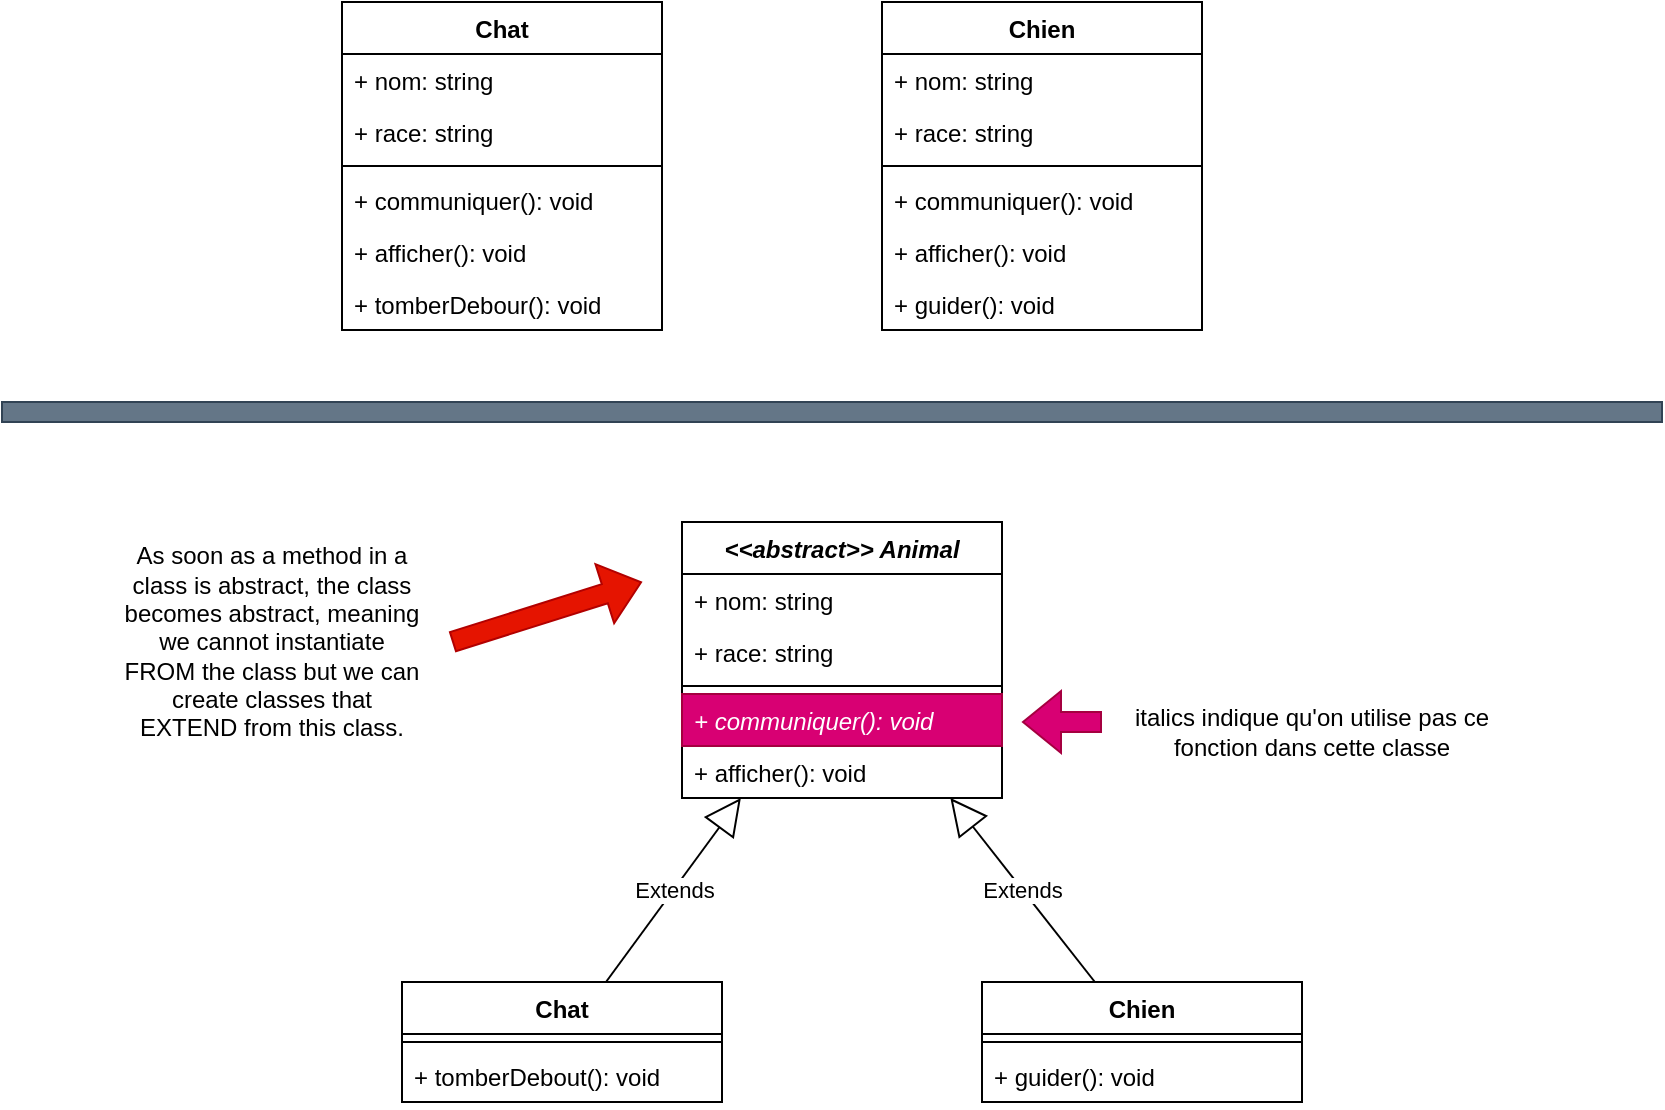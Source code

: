 <mxfile version="24.5.3" type="device">
  <diagram name="Page-1" id="17W-fzsKoSyOeLA29FDE">
    <mxGraphModel dx="1083" dy="806" grid="1" gridSize="10" guides="1" tooltips="1" connect="1" arrows="1" fold="1" page="1" pageScale="1" pageWidth="850" pageHeight="1100" math="0" shadow="0">
      <root>
        <mxCell id="0" />
        <mxCell id="1" parent="0" />
        <mxCell id="AivY4natIWZgNsMVjWyY-5" value="Chat" style="swimlane;fontStyle=1;align=center;verticalAlign=top;childLayout=stackLayout;horizontal=1;startSize=26;horizontalStack=0;resizeParent=1;resizeParentMax=0;resizeLast=0;collapsible=1;marginBottom=0;whiteSpace=wrap;html=1;" parent="1" vertex="1">
          <mxGeometry x="180" y="130" width="160" height="164" as="geometry" />
        </mxCell>
        <mxCell id="AivY4natIWZgNsMVjWyY-6" value="+ nom: string" style="text;strokeColor=none;fillColor=none;align=left;verticalAlign=top;spacingLeft=4;spacingRight=4;overflow=hidden;rotatable=0;points=[[0,0.5],[1,0.5]];portConstraint=eastwest;whiteSpace=wrap;html=1;" parent="AivY4natIWZgNsMVjWyY-5" vertex="1">
          <mxGeometry y="26" width="160" height="26" as="geometry" />
        </mxCell>
        <mxCell id="AivY4natIWZgNsMVjWyY-9" value="+ race: string" style="text;strokeColor=none;fillColor=none;align=left;verticalAlign=top;spacingLeft=4;spacingRight=4;overflow=hidden;rotatable=0;points=[[0,0.5],[1,0.5]];portConstraint=eastwest;whiteSpace=wrap;html=1;" parent="AivY4natIWZgNsMVjWyY-5" vertex="1">
          <mxGeometry y="52" width="160" height="26" as="geometry" />
        </mxCell>
        <mxCell id="AivY4natIWZgNsMVjWyY-7" value="" style="line;strokeWidth=1;fillColor=none;align=left;verticalAlign=middle;spacingTop=-1;spacingLeft=3;spacingRight=3;rotatable=0;labelPosition=right;points=[];portConstraint=eastwest;strokeColor=inherit;" parent="AivY4natIWZgNsMVjWyY-5" vertex="1">
          <mxGeometry y="78" width="160" height="8" as="geometry" />
        </mxCell>
        <mxCell id="AivY4natIWZgNsMVjWyY-8" value="+ communiquer(): void" style="text;strokeColor=none;fillColor=none;align=left;verticalAlign=top;spacingLeft=4;spacingRight=4;overflow=hidden;rotatable=0;points=[[0,0.5],[1,0.5]];portConstraint=eastwest;whiteSpace=wrap;html=1;" parent="AivY4natIWZgNsMVjWyY-5" vertex="1">
          <mxGeometry y="86" width="160" height="26" as="geometry" />
        </mxCell>
        <mxCell id="AivY4natIWZgNsMVjWyY-10" value="+ afficher(): void" style="text;strokeColor=none;fillColor=none;align=left;verticalAlign=top;spacingLeft=4;spacingRight=4;overflow=hidden;rotatable=0;points=[[0,0.5],[1,0.5]];portConstraint=eastwest;whiteSpace=wrap;html=1;" parent="AivY4natIWZgNsMVjWyY-5" vertex="1">
          <mxGeometry y="112" width="160" height="26" as="geometry" />
        </mxCell>
        <mxCell id="AivY4natIWZgNsMVjWyY-47" value="+ tomberDebour(): void" style="text;strokeColor=none;fillColor=none;align=left;verticalAlign=top;spacingLeft=4;spacingRight=4;overflow=hidden;rotatable=0;points=[[0,0.5],[1,0.5]];portConstraint=eastwest;whiteSpace=wrap;html=1;" parent="AivY4natIWZgNsMVjWyY-5" vertex="1">
          <mxGeometry y="138" width="160" height="26" as="geometry" />
        </mxCell>
        <mxCell id="AivY4natIWZgNsMVjWyY-11" value="Chien" style="swimlane;fontStyle=1;align=center;verticalAlign=top;childLayout=stackLayout;horizontal=1;startSize=26;horizontalStack=0;resizeParent=1;resizeParentMax=0;resizeLast=0;collapsible=1;marginBottom=0;whiteSpace=wrap;html=1;" parent="1" vertex="1">
          <mxGeometry x="450" y="130" width="160" height="164" as="geometry" />
        </mxCell>
        <mxCell id="AivY4natIWZgNsMVjWyY-12" value="+ nom: string" style="text;strokeColor=none;fillColor=none;align=left;verticalAlign=top;spacingLeft=4;spacingRight=4;overflow=hidden;rotatable=0;points=[[0,0.5],[1,0.5]];portConstraint=eastwest;whiteSpace=wrap;html=1;" parent="AivY4natIWZgNsMVjWyY-11" vertex="1">
          <mxGeometry y="26" width="160" height="26" as="geometry" />
        </mxCell>
        <mxCell id="AivY4natIWZgNsMVjWyY-13" value="+ race: string" style="text;strokeColor=none;fillColor=none;align=left;verticalAlign=top;spacingLeft=4;spacingRight=4;overflow=hidden;rotatable=0;points=[[0,0.5],[1,0.5]];portConstraint=eastwest;whiteSpace=wrap;html=1;" parent="AivY4natIWZgNsMVjWyY-11" vertex="1">
          <mxGeometry y="52" width="160" height="26" as="geometry" />
        </mxCell>
        <mxCell id="AivY4natIWZgNsMVjWyY-14" value="" style="line;strokeWidth=1;fillColor=none;align=left;verticalAlign=middle;spacingTop=-1;spacingLeft=3;spacingRight=3;rotatable=0;labelPosition=right;points=[];portConstraint=eastwest;strokeColor=inherit;" parent="AivY4natIWZgNsMVjWyY-11" vertex="1">
          <mxGeometry y="78" width="160" height="8" as="geometry" />
        </mxCell>
        <mxCell id="AivY4natIWZgNsMVjWyY-15" value="+ communiquer(): void" style="text;strokeColor=none;fillColor=none;align=left;verticalAlign=top;spacingLeft=4;spacingRight=4;overflow=hidden;rotatable=0;points=[[0,0.5],[1,0.5]];portConstraint=eastwest;whiteSpace=wrap;html=1;" parent="AivY4natIWZgNsMVjWyY-11" vertex="1">
          <mxGeometry y="86" width="160" height="26" as="geometry" />
        </mxCell>
        <mxCell id="AivY4natIWZgNsMVjWyY-16" value="+ afficher(): void" style="text;strokeColor=none;fillColor=none;align=left;verticalAlign=top;spacingLeft=4;spacingRight=4;overflow=hidden;rotatable=0;points=[[0,0.5],[1,0.5]];portConstraint=eastwest;whiteSpace=wrap;html=1;" parent="AivY4natIWZgNsMVjWyY-11" vertex="1">
          <mxGeometry y="112" width="160" height="26" as="geometry" />
        </mxCell>
        <mxCell id="AivY4natIWZgNsMVjWyY-46" value="+ guider(): void" style="text;strokeColor=none;fillColor=none;align=left;verticalAlign=top;spacingLeft=4;spacingRight=4;overflow=hidden;rotatable=0;points=[[0,0.5],[1,0.5]];portConstraint=eastwest;whiteSpace=wrap;html=1;" parent="AivY4natIWZgNsMVjWyY-11" vertex="1">
          <mxGeometry y="138" width="160" height="26" as="geometry" />
        </mxCell>
        <mxCell id="AivY4natIWZgNsMVjWyY-28" value="Chat" style="swimlane;fontStyle=1;align=center;verticalAlign=top;childLayout=stackLayout;horizontal=1;startSize=26;horizontalStack=0;resizeParent=1;resizeParentMax=0;resizeLast=0;collapsible=1;marginBottom=0;whiteSpace=wrap;html=1;" parent="1" vertex="1">
          <mxGeometry x="210" y="620" width="160" height="60" as="geometry" />
        </mxCell>
        <mxCell id="AivY4natIWZgNsMVjWyY-31" value="" style="line;strokeWidth=1;fillColor=none;align=left;verticalAlign=middle;spacingTop=-1;spacingLeft=3;spacingRight=3;rotatable=0;labelPosition=right;points=[];portConstraint=eastwest;strokeColor=inherit;" parent="AivY4natIWZgNsMVjWyY-28" vertex="1">
          <mxGeometry y="26" width="160" height="8" as="geometry" />
        </mxCell>
        <mxCell id="AivY4natIWZgNsMVjWyY-32" value="+ tomberDebout(): void" style="text;strokeColor=none;fillColor=none;align=left;verticalAlign=top;spacingLeft=4;spacingRight=4;overflow=hidden;rotatable=0;points=[[0,0.5],[1,0.5]];portConstraint=eastwest;whiteSpace=wrap;html=1;" parent="AivY4natIWZgNsMVjWyY-28" vertex="1">
          <mxGeometry y="34" width="160" height="26" as="geometry" />
        </mxCell>
        <mxCell id="AivY4natIWZgNsMVjWyY-34" value="Chien" style="swimlane;fontStyle=1;align=center;verticalAlign=top;childLayout=stackLayout;horizontal=1;startSize=26;horizontalStack=0;resizeParent=1;resizeParentMax=0;resizeLast=0;collapsible=1;marginBottom=0;whiteSpace=wrap;html=1;" parent="1" vertex="1">
          <mxGeometry x="500" y="620" width="160" height="60" as="geometry" />
        </mxCell>
        <mxCell id="AivY4natIWZgNsMVjWyY-37" value="" style="line;strokeWidth=1;fillColor=none;align=left;verticalAlign=middle;spacingTop=-1;spacingLeft=3;spacingRight=3;rotatable=0;labelPosition=right;points=[];portConstraint=eastwest;strokeColor=inherit;" parent="AivY4natIWZgNsMVjWyY-34" vertex="1">
          <mxGeometry y="26" width="160" height="8" as="geometry" />
        </mxCell>
        <mxCell id="AivY4natIWZgNsMVjWyY-38" value="+ guider(): void" style="text;strokeColor=none;fillColor=none;align=left;verticalAlign=top;spacingLeft=4;spacingRight=4;overflow=hidden;rotatable=0;points=[[0,0.5],[1,0.5]];portConstraint=eastwest;whiteSpace=wrap;html=1;" parent="AivY4natIWZgNsMVjWyY-34" vertex="1">
          <mxGeometry y="34" width="160" height="26" as="geometry" />
        </mxCell>
        <mxCell id="AivY4natIWZgNsMVjWyY-40" value="&lt;i&gt;&amp;lt;&amp;lt;abstract&amp;gt;&amp;gt; Animal&lt;/i&gt;" style="swimlane;fontStyle=1;align=center;verticalAlign=top;childLayout=stackLayout;horizontal=1;startSize=26;horizontalStack=0;resizeParent=1;resizeParentMax=0;resizeLast=0;collapsible=1;marginBottom=0;whiteSpace=wrap;html=1;" parent="1" vertex="1">
          <mxGeometry x="350" y="390" width="160" height="138" as="geometry" />
        </mxCell>
        <mxCell id="AivY4natIWZgNsMVjWyY-41" value="+ nom: string" style="text;strokeColor=none;fillColor=none;align=left;verticalAlign=top;spacingLeft=4;spacingRight=4;overflow=hidden;rotatable=0;points=[[0,0.5],[1,0.5]];portConstraint=eastwest;whiteSpace=wrap;html=1;" parent="AivY4natIWZgNsMVjWyY-40" vertex="1">
          <mxGeometry y="26" width="160" height="26" as="geometry" />
        </mxCell>
        <mxCell id="AivY4natIWZgNsMVjWyY-42" value="+ race: string" style="text;strokeColor=none;fillColor=none;align=left;verticalAlign=top;spacingLeft=4;spacingRight=4;overflow=hidden;rotatable=0;points=[[0,0.5],[1,0.5]];portConstraint=eastwest;whiteSpace=wrap;html=1;" parent="AivY4natIWZgNsMVjWyY-40" vertex="1">
          <mxGeometry y="52" width="160" height="26" as="geometry" />
        </mxCell>
        <mxCell id="AivY4natIWZgNsMVjWyY-43" value="" style="line;strokeWidth=1;fillColor=none;align=left;verticalAlign=middle;spacingTop=-1;spacingLeft=3;spacingRight=3;rotatable=0;labelPosition=right;points=[];portConstraint=eastwest;strokeColor=inherit;" parent="AivY4natIWZgNsMVjWyY-40" vertex="1">
          <mxGeometry y="78" width="160" height="8" as="geometry" />
        </mxCell>
        <mxCell id="AivY4natIWZgNsMVjWyY-44" value="&lt;i&gt;+ communiquer(): void&lt;/i&gt;" style="text;strokeColor=#A50040;fillColor=#d80073;align=left;verticalAlign=top;spacingLeft=4;spacingRight=4;overflow=hidden;rotatable=0;points=[[0,0.5],[1,0.5]];portConstraint=eastwest;whiteSpace=wrap;html=1;fontColor=#ffffff;" parent="AivY4natIWZgNsMVjWyY-40" vertex="1">
          <mxGeometry y="86" width="160" height="26" as="geometry" />
        </mxCell>
        <mxCell id="AivY4natIWZgNsMVjWyY-45" value="+ afficher(): void" style="text;strokeColor=none;fillColor=none;align=left;verticalAlign=top;spacingLeft=4;spacingRight=4;overflow=hidden;rotatable=0;points=[[0,0.5],[1,0.5]];portConstraint=eastwest;whiteSpace=wrap;html=1;" parent="AivY4natIWZgNsMVjWyY-40" vertex="1">
          <mxGeometry y="112" width="160" height="26" as="geometry" />
        </mxCell>
        <mxCell id="AivY4natIWZgNsMVjWyY-48" value="Extends" style="endArrow=block;endSize=16;endFill=0;html=1;rounded=0;" parent="1" source="AivY4natIWZgNsMVjWyY-28" target="AivY4natIWZgNsMVjWyY-40" edge="1">
          <mxGeometry width="160" relative="1" as="geometry">
            <mxPoint x="380" y="520" as="sourcePoint" />
            <mxPoint x="540" y="520" as="targetPoint" />
          </mxGeometry>
        </mxCell>
        <mxCell id="AivY4natIWZgNsMVjWyY-49" value="Extends" style="endArrow=block;endSize=16;endFill=0;html=1;rounded=0;" parent="1" source="AivY4natIWZgNsMVjWyY-34" target="AivY4natIWZgNsMVjWyY-40" edge="1">
          <mxGeometry width="160" relative="1" as="geometry">
            <mxPoint x="322" y="630" as="sourcePoint" />
            <mxPoint x="389" y="538" as="targetPoint" />
          </mxGeometry>
        </mxCell>
        <mxCell id="BhyjzUaM8ZniP3DA0YaR-2" value="" style="rounded=0;whiteSpace=wrap;html=1;fillColor=#647687;fontColor=#ffffff;strokeColor=#314354;" vertex="1" parent="1">
          <mxGeometry x="10" y="330" width="830" height="10" as="geometry" />
        </mxCell>
        <mxCell id="BhyjzUaM8ZniP3DA0YaR-3" value="italics indique qu&#39;on utilise pas ce fonction dans cette classe" style="text;html=1;align=center;verticalAlign=middle;whiteSpace=wrap;rounded=0;" vertex="1" parent="1">
          <mxGeometry x="570" y="480" width="190" height="30" as="geometry" />
        </mxCell>
        <mxCell id="BhyjzUaM8ZniP3DA0YaR-4" value="As soon as a method in a class is abstract, the class becomes abstract, meaning we cannot instantiate FROM the class but we can create classes that EXTEND from this class." style="text;html=1;align=center;verticalAlign=middle;whiteSpace=wrap;rounded=0;" vertex="1" parent="1">
          <mxGeometry x="70" y="390" width="150" height="120" as="geometry" />
        </mxCell>
        <mxCell id="BhyjzUaM8ZniP3DA0YaR-5" value="" style="shape=flexArrow;endArrow=classic;html=1;rounded=0;" edge="1" parent="1">
          <mxGeometry width="50" height="50" relative="1" as="geometry">
            <mxPoint x="310" y="440" as="sourcePoint" />
            <mxPoint x="310" y="440" as="targetPoint" />
          </mxGeometry>
        </mxCell>
        <mxCell id="BhyjzUaM8ZniP3DA0YaR-6" value="" style="shape=flexArrow;endArrow=classic;html=1;rounded=0;fillColor=#e51400;strokeColor=#B20000;" edge="1" parent="1">
          <mxGeometry width="50" height="50" relative="1" as="geometry">
            <mxPoint x="235" y="450" as="sourcePoint" />
            <mxPoint x="330" y="420" as="targetPoint" />
          </mxGeometry>
        </mxCell>
        <mxCell id="BhyjzUaM8ZniP3DA0YaR-7" value="" style="shape=flexArrow;endArrow=classic;html=1;rounded=0;fillColor=#d80073;strokeColor=#A50040;" edge="1" parent="1">
          <mxGeometry width="50" height="50" relative="1" as="geometry">
            <mxPoint x="560" y="490" as="sourcePoint" />
            <mxPoint x="520" y="490" as="targetPoint" />
          </mxGeometry>
        </mxCell>
      </root>
    </mxGraphModel>
  </diagram>
</mxfile>
